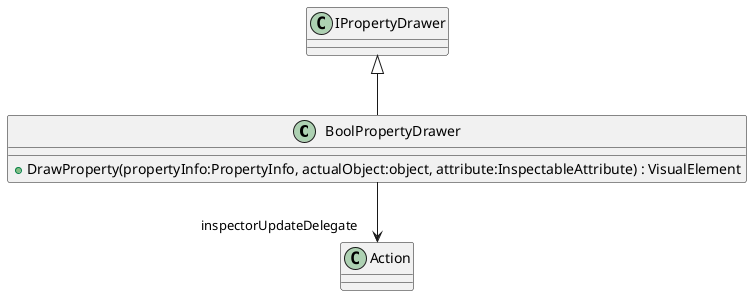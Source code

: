 @startuml
class BoolPropertyDrawer {
    + DrawProperty(propertyInfo:PropertyInfo, actualObject:object, attribute:InspectableAttribute) : VisualElement
}
IPropertyDrawer <|-- BoolPropertyDrawer
BoolPropertyDrawer --> "inspectorUpdateDelegate" Action
@enduml
